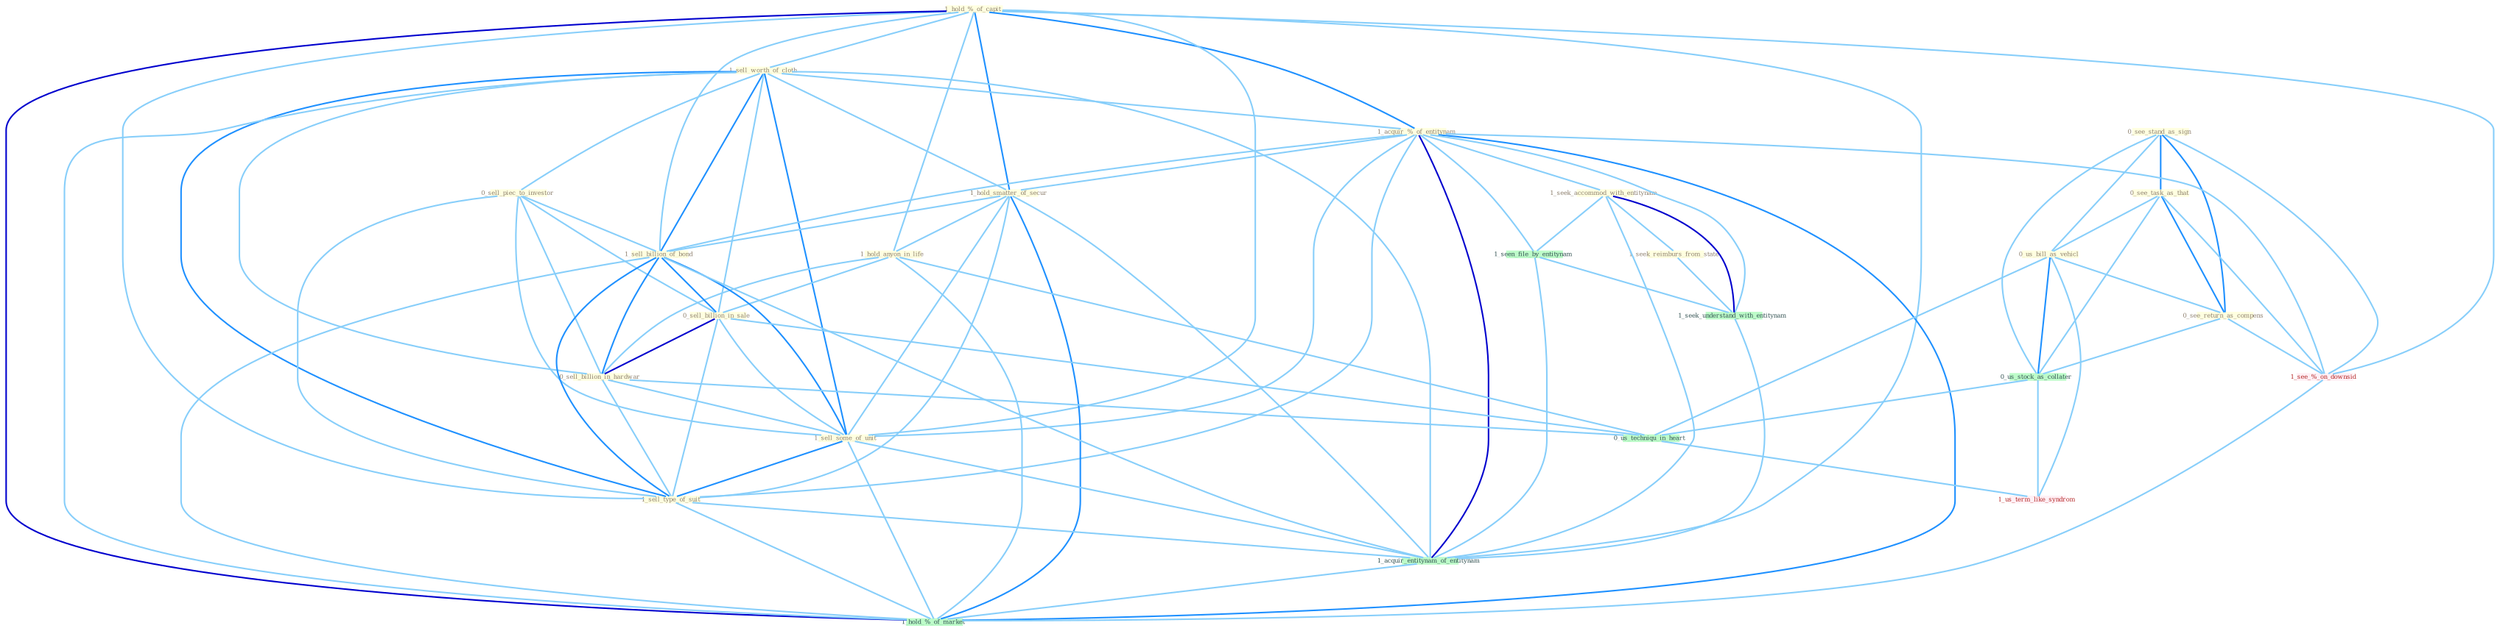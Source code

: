 Graph G{ 
    node
    [shape=polygon,style=filled,width=.5,height=.06,color="#BDFCC9",fixedsize=true,fontsize=4,
    fontcolor="#2f4f4f"];
    {node
    [color="#ffffe0", fontcolor="#8b7d6b"] "0_see_stand_as_sign " "0_see_task_as_that " "1_hold_%_of_capit " "1_sell_worth_of_cloth " "1_acquir_%_of_entitynam " "0_us_bill_as_vehicl " "1_hold_smatter_of_secur " "1_seek_accommod_with_entitynam " "1_hold_anyon_in_life " "0_sell_piec_to_investor " "1_seek_reimburs_from_state " "1_sell_billion_of_bond " "0_sell_billion_in_sale " "0_see_return_as_compens " "0_sell_billion_in_hardwar " "1_sell_some_of_unit " "1_sell_type_of_suit "}
{node [color="#fff0f5", fontcolor="#b22222"] "1_see_%_on_downsid " "1_us_term_like_syndrom "}
edge [color="#B0E2FF"];

	"0_see_stand_as_sign " -- "0_see_task_as_that " [w="2", color="#1e90ff" , len=0.8];
	"0_see_stand_as_sign " -- "0_us_bill_as_vehicl " [w="1", color="#87cefa" ];
	"0_see_stand_as_sign " -- "0_see_return_as_compens " [w="2", color="#1e90ff" , len=0.8];
	"0_see_stand_as_sign " -- "0_us_stock_as_collater " [w="1", color="#87cefa" ];
	"0_see_stand_as_sign " -- "1_see_%_on_downsid " [w="1", color="#87cefa" ];
	"0_see_task_as_that " -- "0_us_bill_as_vehicl " [w="1", color="#87cefa" ];
	"0_see_task_as_that " -- "0_see_return_as_compens " [w="2", color="#1e90ff" , len=0.8];
	"0_see_task_as_that " -- "0_us_stock_as_collater " [w="1", color="#87cefa" ];
	"0_see_task_as_that " -- "1_see_%_on_downsid " [w="1", color="#87cefa" ];
	"1_hold_%_of_capit " -- "1_sell_worth_of_cloth " [w="1", color="#87cefa" ];
	"1_hold_%_of_capit " -- "1_acquir_%_of_entitynam " [w="2", color="#1e90ff" , len=0.8];
	"1_hold_%_of_capit " -- "1_hold_smatter_of_secur " [w="2", color="#1e90ff" , len=0.8];
	"1_hold_%_of_capit " -- "1_hold_anyon_in_life " [w="1", color="#87cefa" ];
	"1_hold_%_of_capit " -- "1_sell_billion_of_bond " [w="1", color="#87cefa" ];
	"1_hold_%_of_capit " -- "1_sell_some_of_unit " [w="1", color="#87cefa" ];
	"1_hold_%_of_capit " -- "1_sell_type_of_suit " [w="1", color="#87cefa" ];
	"1_hold_%_of_capit " -- "1_acquir_entitynam_of_entitynam " [w="1", color="#87cefa" ];
	"1_hold_%_of_capit " -- "1_see_%_on_downsid " [w="1", color="#87cefa" ];
	"1_hold_%_of_capit " -- "1_hold_%_of_market " [w="3", color="#0000cd" , len=0.6];
	"1_sell_worth_of_cloth " -- "1_acquir_%_of_entitynam " [w="1", color="#87cefa" ];
	"1_sell_worth_of_cloth " -- "1_hold_smatter_of_secur " [w="1", color="#87cefa" ];
	"1_sell_worth_of_cloth " -- "0_sell_piec_to_investor " [w="1", color="#87cefa" ];
	"1_sell_worth_of_cloth " -- "1_sell_billion_of_bond " [w="2", color="#1e90ff" , len=0.8];
	"1_sell_worth_of_cloth " -- "0_sell_billion_in_sale " [w="1", color="#87cefa" ];
	"1_sell_worth_of_cloth " -- "0_sell_billion_in_hardwar " [w="1", color="#87cefa" ];
	"1_sell_worth_of_cloth " -- "1_sell_some_of_unit " [w="2", color="#1e90ff" , len=0.8];
	"1_sell_worth_of_cloth " -- "1_sell_type_of_suit " [w="2", color="#1e90ff" , len=0.8];
	"1_sell_worth_of_cloth " -- "1_acquir_entitynam_of_entitynam " [w="1", color="#87cefa" ];
	"1_sell_worth_of_cloth " -- "1_hold_%_of_market " [w="1", color="#87cefa" ];
	"1_acquir_%_of_entitynam " -- "1_hold_smatter_of_secur " [w="1", color="#87cefa" ];
	"1_acquir_%_of_entitynam " -- "1_seek_accommod_with_entitynam " [w="1", color="#87cefa" ];
	"1_acquir_%_of_entitynam " -- "1_sell_billion_of_bond " [w="1", color="#87cefa" ];
	"1_acquir_%_of_entitynam " -- "1_sell_some_of_unit " [w="1", color="#87cefa" ];
	"1_acquir_%_of_entitynam " -- "1_sell_type_of_suit " [w="1", color="#87cefa" ];
	"1_acquir_%_of_entitynam " -- "1_seen_file_by_entitynam " [w="1", color="#87cefa" ];
	"1_acquir_%_of_entitynam " -- "1_seek_understand_with_entitynam " [w="1", color="#87cefa" ];
	"1_acquir_%_of_entitynam " -- "1_acquir_entitynam_of_entitynam " [w="3", color="#0000cd" , len=0.6];
	"1_acquir_%_of_entitynam " -- "1_see_%_on_downsid " [w="1", color="#87cefa" ];
	"1_acquir_%_of_entitynam " -- "1_hold_%_of_market " [w="2", color="#1e90ff" , len=0.8];
	"0_us_bill_as_vehicl " -- "0_see_return_as_compens " [w="1", color="#87cefa" ];
	"0_us_bill_as_vehicl " -- "0_us_stock_as_collater " [w="2", color="#1e90ff" , len=0.8];
	"0_us_bill_as_vehicl " -- "0_us_techniqu_in_heart " [w="1", color="#87cefa" ];
	"0_us_bill_as_vehicl " -- "1_us_term_like_syndrom " [w="1", color="#87cefa" ];
	"1_hold_smatter_of_secur " -- "1_hold_anyon_in_life " [w="1", color="#87cefa" ];
	"1_hold_smatter_of_secur " -- "1_sell_billion_of_bond " [w="1", color="#87cefa" ];
	"1_hold_smatter_of_secur " -- "1_sell_some_of_unit " [w="1", color="#87cefa" ];
	"1_hold_smatter_of_secur " -- "1_sell_type_of_suit " [w="1", color="#87cefa" ];
	"1_hold_smatter_of_secur " -- "1_acquir_entitynam_of_entitynam " [w="1", color="#87cefa" ];
	"1_hold_smatter_of_secur " -- "1_hold_%_of_market " [w="2", color="#1e90ff" , len=0.8];
	"1_seek_accommod_with_entitynam " -- "1_seek_reimburs_from_state " [w="1", color="#87cefa" ];
	"1_seek_accommod_with_entitynam " -- "1_seen_file_by_entitynam " [w="1", color="#87cefa" ];
	"1_seek_accommod_with_entitynam " -- "1_seek_understand_with_entitynam " [w="3", color="#0000cd" , len=0.6];
	"1_seek_accommod_with_entitynam " -- "1_acquir_entitynam_of_entitynam " [w="1", color="#87cefa" ];
	"1_hold_anyon_in_life " -- "0_sell_billion_in_sale " [w="1", color="#87cefa" ];
	"1_hold_anyon_in_life " -- "0_sell_billion_in_hardwar " [w="1", color="#87cefa" ];
	"1_hold_anyon_in_life " -- "0_us_techniqu_in_heart " [w="1", color="#87cefa" ];
	"1_hold_anyon_in_life " -- "1_hold_%_of_market " [w="1", color="#87cefa" ];
	"0_sell_piec_to_investor " -- "1_sell_billion_of_bond " [w="1", color="#87cefa" ];
	"0_sell_piec_to_investor " -- "0_sell_billion_in_sale " [w="1", color="#87cefa" ];
	"0_sell_piec_to_investor " -- "0_sell_billion_in_hardwar " [w="1", color="#87cefa" ];
	"0_sell_piec_to_investor " -- "1_sell_some_of_unit " [w="1", color="#87cefa" ];
	"0_sell_piec_to_investor " -- "1_sell_type_of_suit " [w="1", color="#87cefa" ];
	"1_seek_reimburs_from_state " -- "1_seek_understand_with_entitynam " [w="1", color="#87cefa" ];
	"1_sell_billion_of_bond " -- "0_sell_billion_in_sale " [w="2", color="#1e90ff" , len=0.8];
	"1_sell_billion_of_bond " -- "0_sell_billion_in_hardwar " [w="2", color="#1e90ff" , len=0.8];
	"1_sell_billion_of_bond " -- "1_sell_some_of_unit " [w="2", color="#1e90ff" , len=0.8];
	"1_sell_billion_of_bond " -- "1_sell_type_of_suit " [w="2", color="#1e90ff" , len=0.8];
	"1_sell_billion_of_bond " -- "1_acquir_entitynam_of_entitynam " [w="1", color="#87cefa" ];
	"1_sell_billion_of_bond " -- "1_hold_%_of_market " [w="1", color="#87cefa" ];
	"0_sell_billion_in_sale " -- "0_sell_billion_in_hardwar " [w="3", color="#0000cd" , len=0.6];
	"0_sell_billion_in_sale " -- "1_sell_some_of_unit " [w="1", color="#87cefa" ];
	"0_sell_billion_in_sale " -- "1_sell_type_of_suit " [w="1", color="#87cefa" ];
	"0_sell_billion_in_sale " -- "0_us_techniqu_in_heart " [w="1", color="#87cefa" ];
	"0_see_return_as_compens " -- "0_us_stock_as_collater " [w="1", color="#87cefa" ];
	"0_see_return_as_compens " -- "1_see_%_on_downsid " [w="1", color="#87cefa" ];
	"0_sell_billion_in_hardwar " -- "1_sell_some_of_unit " [w="1", color="#87cefa" ];
	"0_sell_billion_in_hardwar " -- "1_sell_type_of_suit " [w="1", color="#87cefa" ];
	"0_sell_billion_in_hardwar " -- "0_us_techniqu_in_heart " [w="1", color="#87cefa" ];
	"1_sell_some_of_unit " -- "1_sell_type_of_suit " [w="2", color="#1e90ff" , len=0.8];
	"1_sell_some_of_unit " -- "1_acquir_entitynam_of_entitynam " [w="1", color="#87cefa" ];
	"1_sell_some_of_unit " -- "1_hold_%_of_market " [w="1", color="#87cefa" ];
	"1_sell_type_of_suit " -- "1_acquir_entitynam_of_entitynam " [w="1", color="#87cefa" ];
	"1_sell_type_of_suit " -- "1_hold_%_of_market " [w="1", color="#87cefa" ];
	"1_seen_file_by_entitynam " -- "1_seek_understand_with_entitynam " [w="1", color="#87cefa" ];
	"1_seen_file_by_entitynam " -- "1_acquir_entitynam_of_entitynam " [w="1", color="#87cefa" ];
	"0_us_stock_as_collater " -- "0_us_techniqu_in_heart " [w="1", color="#87cefa" ];
	"0_us_stock_as_collater " -- "1_us_term_like_syndrom " [w="1", color="#87cefa" ];
	"1_seek_understand_with_entitynam " -- "1_acquir_entitynam_of_entitynam " [w="1", color="#87cefa" ];
	"1_acquir_entitynam_of_entitynam " -- "1_hold_%_of_market " [w="1", color="#87cefa" ];
	"0_us_techniqu_in_heart " -- "1_us_term_like_syndrom " [w="1", color="#87cefa" ];
	"1_see_%_on_downsid " -- "1_hold_%_of_market " [w="1", color="#87cefa" ];
}